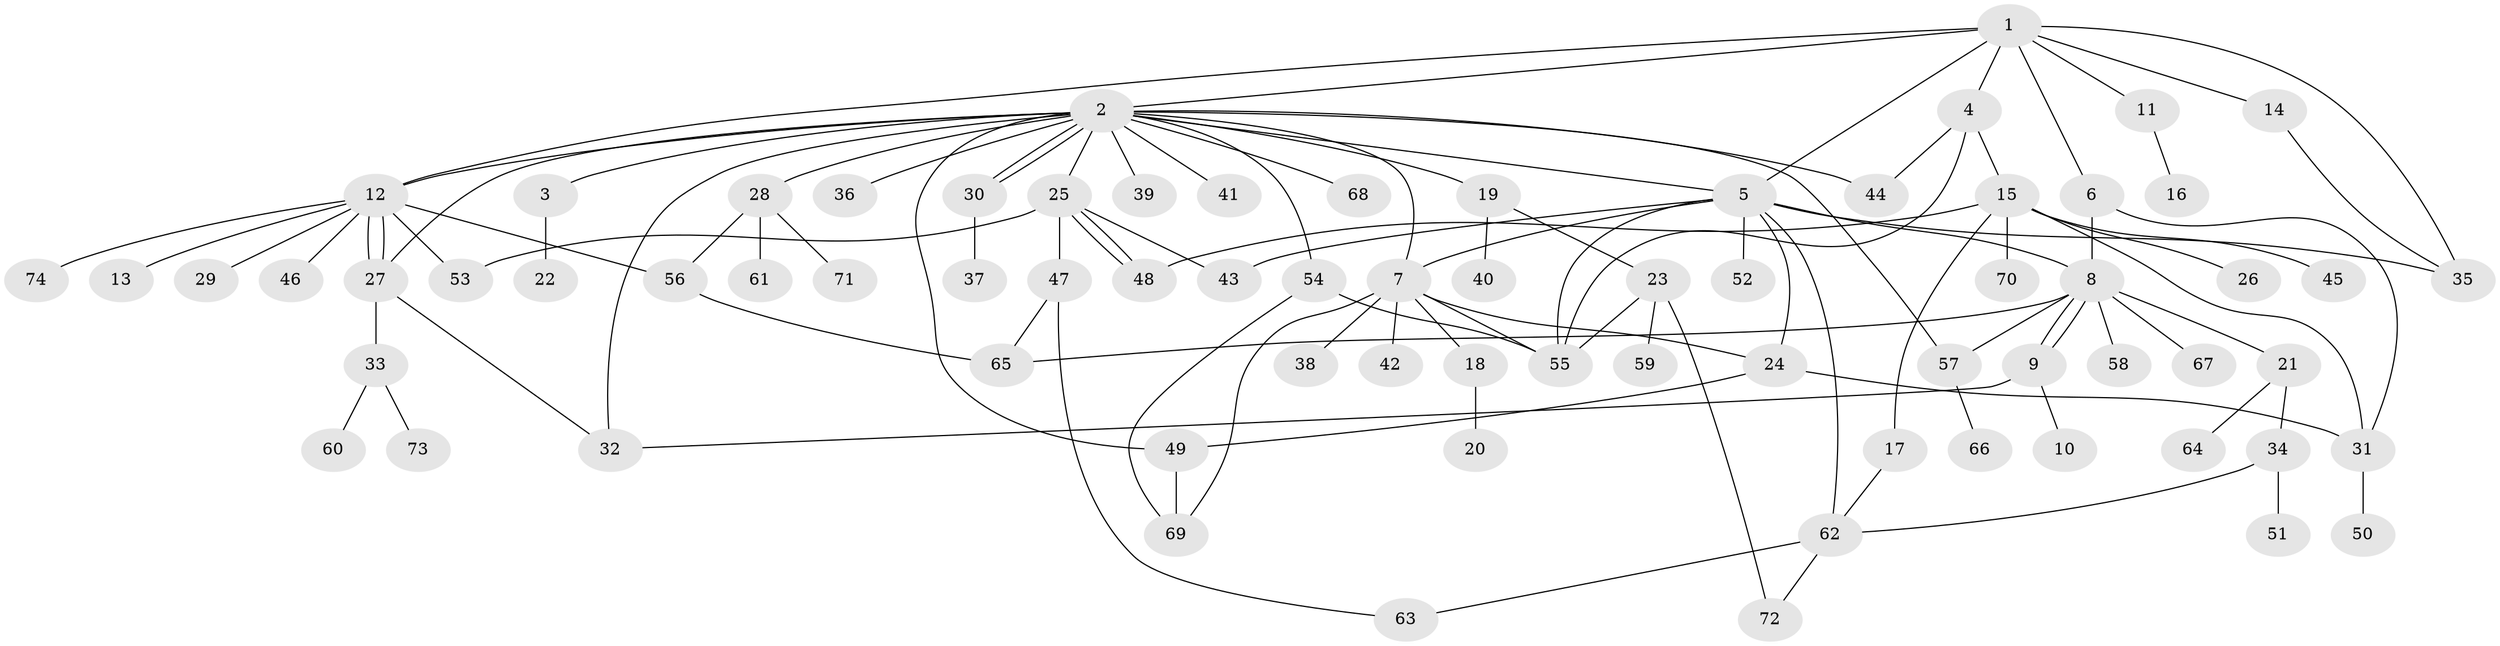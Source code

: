 // coarse degree distribution, {6: 0.1, 16: 0.03333333333333333, 1: 0.23333333333333334, 5: 0.13333333333333333, 3: 0.2, 2: 0.26666666666666666, 9: 0.03333333333333333}
// Generated by graph-tools (version 1.1) at 2025/50/03/04/25 22:50:30]
// undirected, 74 vertices, 108 edges
graph export_dot {
  node [color=gray90,style=filled];
  1;
  2;
  3;
  4;
  5;
  6;
  7;
  8;
  9;
  10;
  11;
  12;
  13;
  14;
  15;
  16;
  17;
  18;
  19;
  20;
  21;
  22;
  23;
  24;
  25;
  26;
  27;
  28;
  29;
  30;
  31;
  32;
  33;
  34;
  35;
  36;
  37;
  38;
  39;
  40;
  41;
  42;
  43;
  44;
  45;
  46;
  47;
  48;
  49;
  50;
  51;
  52;
  53;
  54;
  55;
  56;
  57;
  58;
  59;
  60;
  61;
  62;
  63;
  64;
  65;
  66;
  67;
  68;
  69;
  70;
  71;
  72;
  73;
  74;
  1 -- 2;
  1 -- 4;
  1 -- 5;
  1 -- 6;
  1 -- 11;
  1 -- 12;
  1 -- 14;
  1 -- 35;
  2 -- 3;
  2 -- 5;
  2 -- 7;
  2 -- 12;
  2 -- 19;
  2 -- 25;
  2 -- 27;
  2 -- 28;
  2 -- 30;
  2 -- 30;
  2 -- 32;
  2 -- 36;
  2 -- 39;
  2 -- 41;
  2 -- 44;
  2 -- 49;
  2 -- 54;
  2 -- 57;
  2 -- 68;
  3 -- 22;
  4 -- 15;
  4 -- 44;
  4 -- 55;
  5 -- 7;
  5 -- 8;
  5 -- 24;
  5 -- 35;
  5 -- 43;
  5 -- 52;
  5 -- 55;
  5 -- 62;
  6 -- 8;
  6 -- 31;
  7 -- 18;
  7 -- 24;
  7 -- 38;
  7 -- 42;
  7 -- 55;
  7 -- 69;
  8 -- 9;
  8 -- 9;
  8 -- 21;
  8 -- 57;
  8 -- 58;
  8 -- 65;
  8 -- 67;
  9 -- 10;
  9 -- 32;
  11 -- 16;
  12 -- 13;
  12 -- 27;
  12 -- 27;
  12 -- 29;
  12 -- 46;
  12 -- 53;
  12 -- 56;
  12 -- 74;
  14 -- 35;
  15 -- 17;
  15 -- 26;
  15 -- 31;
  15 -- 45;
  15 -- 48;
  15 -- 70;
  17 -- 62;
  18 -- 20;
  19 -- 23;
  19 -- 40;
  21 -- 34;
  21 -- 64;
  23 -- 55;
  23 -- 59;
  23 -- 72;
  24 -- 31;
  24 -- 49;
  25 -- 43;
  25 -- 47;
  25 -- 48;
  25 -- 48;
  25 -- 53;
  27 -- 32;
  27 -- 33;
  28 -- 56;
  28 -- 61;
  28 -- 71;
  30 -- 37;
  31 -- 50;
  33 -- 60;
  33 -- 73;
  34 -- 51;
  34 -- 62;
  47 -- 63;
  47 -- 65;
  49 -- 69;
  54 -- 55;
  54 -- 69;
  56 -- 65;
  57 -- 66;
  62 -- 63;
  62 -- 72;
}
